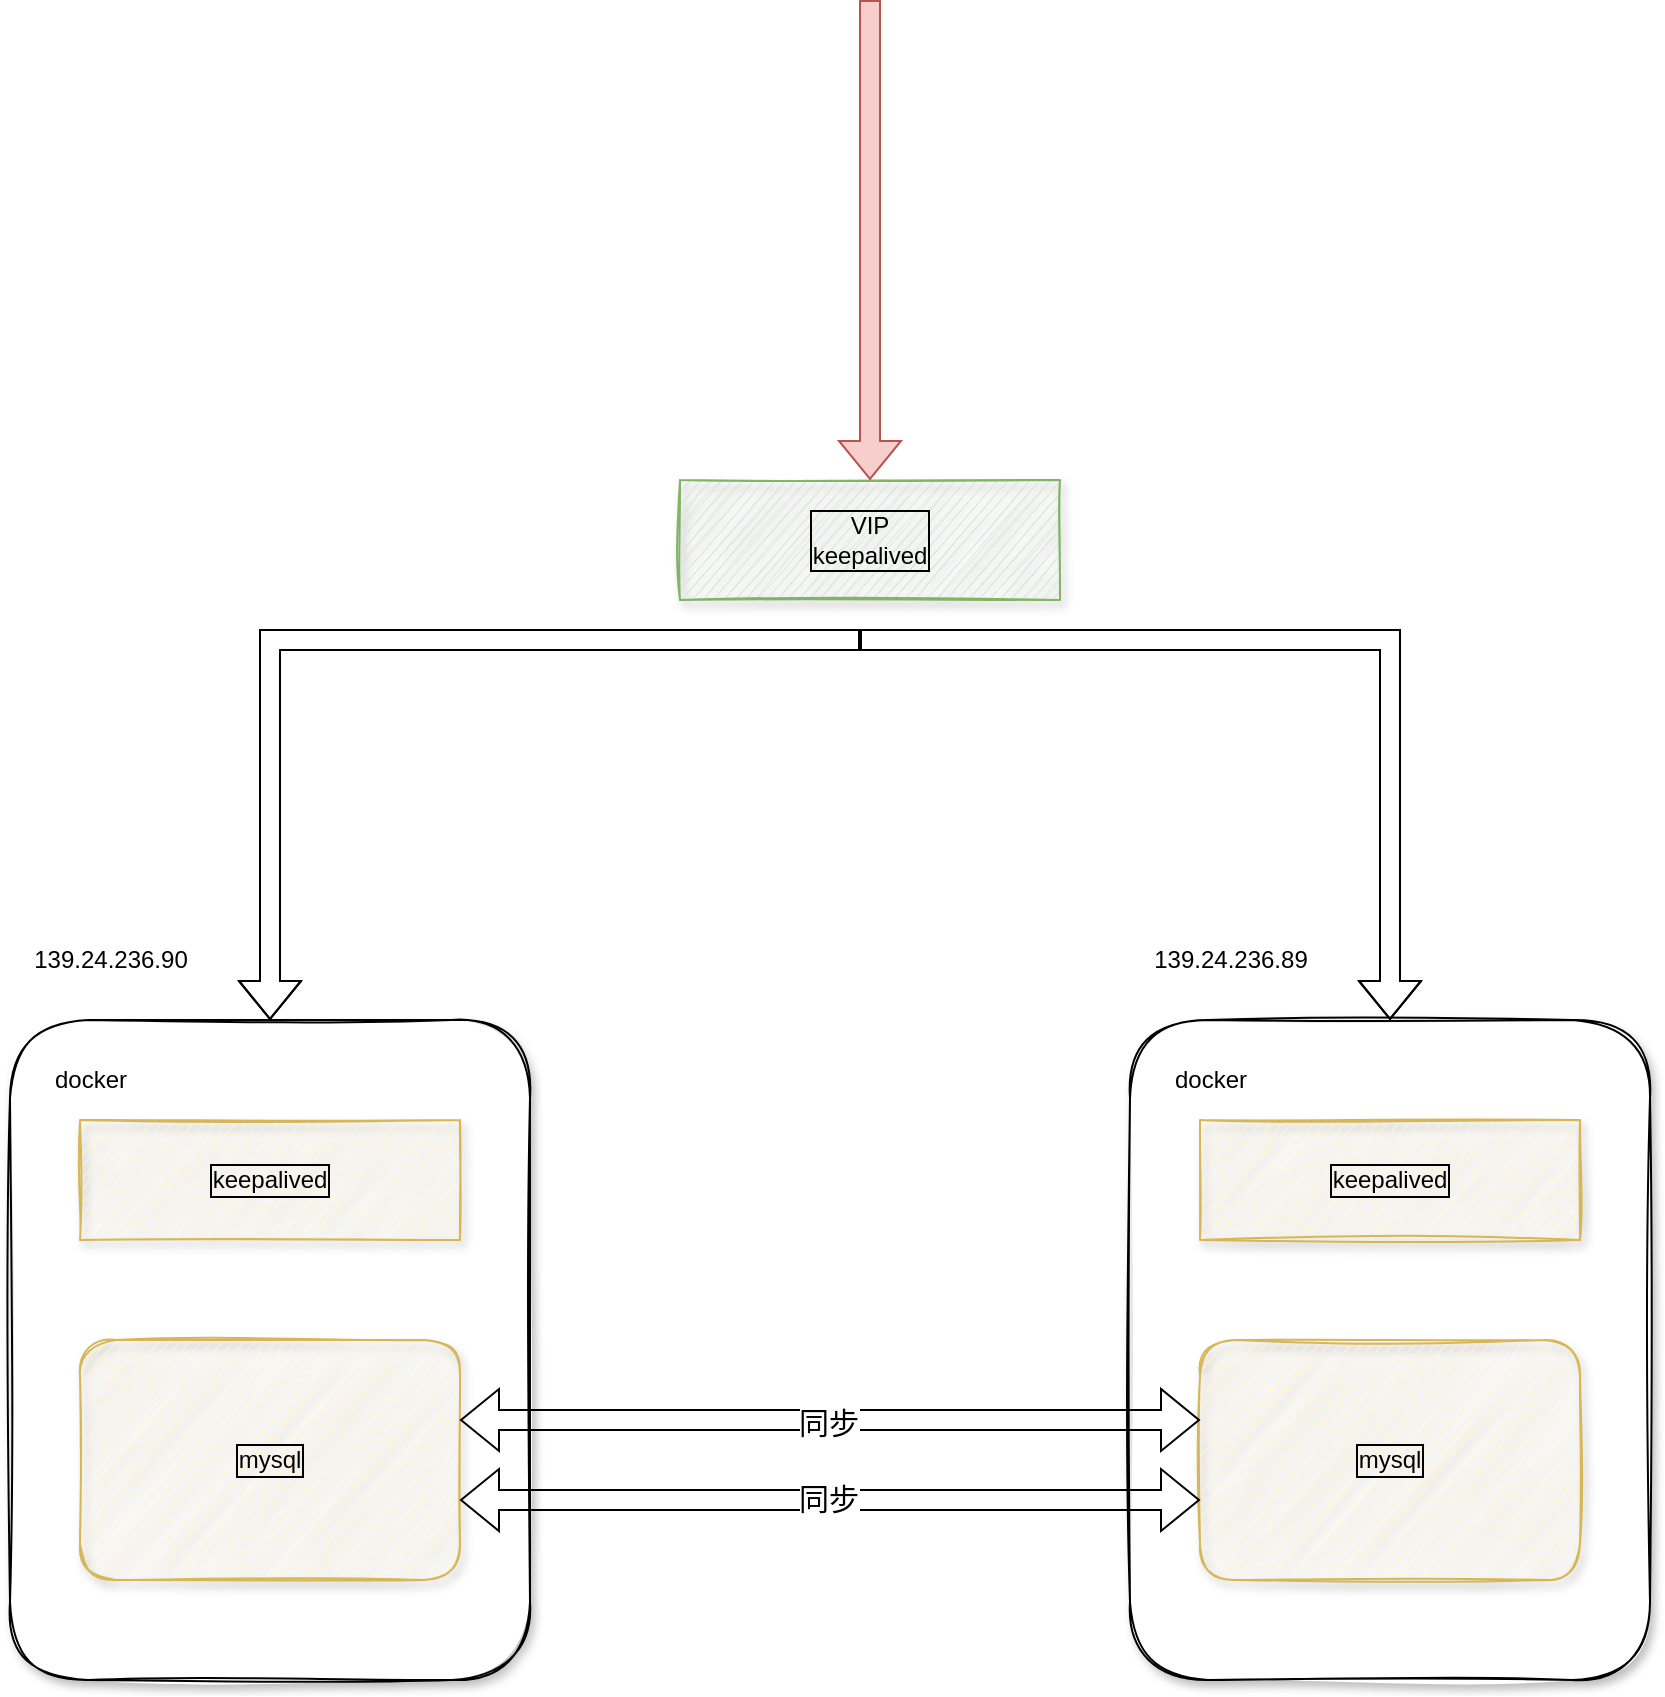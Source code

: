 <mxfile version="17.4.2" type="device"><diagram id="Cj1hGWnzrFqHpY5TKZFo" name="第 1 页"><mxGraphModel dx="1426" dy="972" grid="1" gridSize="10" guides="1" tooltips="1" connect="1" arrows="1" fold="1" page="1" pageScale="1" pageWidth="1920" pageHeight="1200" math="0" shadow="0"><root><mxCell id="0"/><mxCell id="1" parent="0"/><mxCell id="m24_jv_X1XPzIFhrranN-5" value="139.24.236.90" style="text;html=1;align=center;verticalAlign=middle;resizable=0;points=[];autosize=1;strokeColor=none;fillColor=none;rounded=0;shadow=0;labelBackgroundColor=none;" vertex="1" parent="1"><mxGeometry x="240" y="480" width="90" height="20" as="geometry"/></mxCell><mxCell id="m24_jv_X1XPzIFhrranN-7" value="" style="rounded=1;whiteSpace=wrap;html=1;shadow=1;glass=0;labelBackgroundColor=none;labelBorderColor=default;sketch=1;fillStyle=auto;" vertex="1" parent="1"><mxGeometry x="235" y="520" width="260" height="330" as="geometry"/></mxCell><mxCell id="m24_jv_X1XPzIFhrranN-8" value="mysql" style="rounded=1;whiteSpace=wrap;html=1;shadow=1;glass=0;labelBackgroundColor=none;labelBorderColor=default;sketch=1;fillStyle=auto;fillColor=#fff2cc;strokeColor=#d6b656;" vertex="1" parent="1"><mxGeometry x="270" y="680" width="190" height="120" as="geometry"/></mxCell><mxCell id="m24_jv_X1XPzIFhrranN-9" value="docker" style="text;html=1;align=center;verticalAlign=middle;resizable=0;points=[];autosize=1;strokeColor=none;fillColor=none;" vertex="1" parent="1"><mxGeometry x="250" y="540" width="50" height="20" as="geometry"/></mxCell><mxCell id="m24_jv_X1XPzIFhrranN-10" value="keepalived" style="rounded=0;whiteSpace=wrap;html=1;shadow=1;glass=0;labelBackgroundColor=none;labelBorderColor=default;sketch=1;fillStyle=auto;fillColor=#fff2cc;strokeColor=#d6b656;" vertex="1" parent="1"><mxGeometry x="270" y="570" width="190" height="60" as="geometry"/></mxCell><mxCell id="m24_jv_X1XPzIFhrranN-21" value="139.24.236.89" style="text;html=1;align=center;verticalAlign=middle;resizable=0;points=[];autosize=1;strokeColor=none;fillColor=none;rounded=0;shadow=0;labelBackgroundColor=none;" vertex="1" parent="1"><mxGeometry x="800" y="480" width="90" height="20" as="geometry"/></mxCell><mxCell id="m24_jv_X1XPzIFhrranN-22" value="" style="rounded=1;whiteSpace=wrap;html=1;shadow=1;glass=0;labelBackgroundColor=none;labelBorderColor=default;sketch=1;fillStyle=auto;" vertex="1" parent="1"><mxGeometry x="795" y="520" width="260" height="330" as="geometry"/></mxCell><mxCell id="m24_jv_X1XPzIFhrranN-24" value="docker" style="text;html=1;align=center;verticalAlign=middle;resizable=0;points=[];autosize=1;strokeColor=none;fillColor=none;" vertex="1" parent="1"><mxGeometry x="810" y="540" width="50" height="20" as="geometry"/></mxCell><mxCell id="m24_jv_X1XPzIFhrranN-29" value="mysql" style="rounded=1;whiteSpace=wrap;html=1;shadow=1;glass=0;labelBackgroundColor=none;labelBorderColor=default;sketch=1;fillStyle=auto;fillColor=#fff2cc;strokeColor=#d6b656;" vertex="1" parent="1"><mxGeometry x="830" y="680" width="190" height="120" as="geometry"/></mxCell><mxCell id="m24_jv_X1XPzIFhrranN-30" value="" style="shape=flexArrow;endArrow=classic;startArrow=classic;html=1;rounded=0;entryX=0;entryY=0.333;entryDx=0;entryDy=0;entryPerimeter=0;" edge="1" parent="1" target="m24_jv_X1XPzIFhrranN-29"><mxGeometry width="100" height="100" relative="1" as="geometry"><mxPoint x="460" y="720" as="sourcePoint"/><mxPoint x="560" y="620" as="targetPoint"/></mxGeometry></mxCell><mxCell id="m24_jv_X1XPzIFhrranN-32" value="同步" style="edgeLabel;html=1;align=center;verticalAlign=middle;resizable=0;points=[];fontSize=15;" vertex="1" connectable="0" parent="m24_jv_X1XPzIFhrranN-30"><mxGeometry x="-0.005" y="-1" relative="1" as="geometry"><mxPoint as="offset"/></mxGeometry></mxCell><mxCell id="m24_jv_X1XPzIFhrranN-31" value="" style="shape=flexArrow;endArrow=classic;startArrow=classic;html=1;rounded=0;entryX=0;entryY=0.333;entryDx=0;entryDy=0;entryPerimeter=0;" edge="1" parent="1"><mxGeometry width="100" height="100" relative="1" as="geometry"><mxPoint x="460" y="760.04" as="sourcePoint"/><mxPoint x="830" y="760" as="targetPoint"/></mxGeometry></mxCell><mxCell id="m24_jv_X1XPzIFhrranN-33" value="同步" style="edgeLabel;html=1;align=center;verticalAlign=middle;resizable=0;points=[];fontSize=15;" vertex="1" connectable="0" parent="m24_jv_X1XPzIFhrranN-31"><mxGeometry x="-0.005" y="1" relative="1" as="geometry"><mxPoint as="offset"/></mxGeometry></mxCell><mxCell id="m24_jv_X1XPzIFhrranN-34" value="keepalived" style="rounded=0;whiteSpace=wrap;html=1;shadow=1;glass=0;labelBackgroundColor=none;labelBorderColor=default;sketch=1;fillStyle=auto;fillColor=#fff2cc;strokeColor=#d6b656;" vertex="1" parent="1"><mxGeometry x="830" y="570" width="190" height="60" as="geometry"/></mxCell><mxCell id="m24_jv_X1XPzIFhrranN-35" value="VIP&lt;br&gt;keepalived" style="rounded=0;whiteSpace=wrap;html=1;shadow=1;glass=0;labelBackgroundColor=none;labelBorderColor=default;sketch=1;fillStyle=auto;fillColor=#d5e8d4;strokeColor=#82b366;" vertex="1" parent="1"><mxGeometry x="570" y="250" width="190" height="60" as="geometry"/></mxCell><mxCell id="m24_jv_X1XPzIFhrranN-36" value="" style="shape=flexArrow;endArrow=classic;html=1;rounded=0;fontSize=15;fillColor=#f8cecc;strokeColor=#b85450;" edge="1" parent="1" target="m24_jv_X1XPzIFhrranN-35"><mxGeometry width="50" height="50" relative="1" as="geometry"><mxPoint x="665" y="10" as="sourcePoint"/><mxPoint x="720" y="70" as="targetPoint"/></mxGeometry></mxCell><mxCell id="m24_jv_X1XPzIFhrranN-39" value="" style="shape=flexArrow;endArrow=classic;html=1;rounded=0;fontSize=15;entryX=0.5;entryY=0;entryDx=0;entryDy=0;" edge="1" parent="1" target="m24_jv_X1XPzIFhrranN-7"><mxGeometry width="50" height="50" relative="1" as="geometry"><mxPoint x="660" y="330" as="sourcePoint"/><mxPoint x="710" y="260" as="targetPoint"/><Array as="points"><mxPoint x="365" y="330"/></Array></mxGeometry></mxCell><mxCell id="m24_jv_X1XPzIFhrranN-40" value="" style="shape=flexArrow;endArrow=classic;html=1;rounded=0;fontSize=15;entryX=0.5;entryY=0;entryDx=0;entryDy=0;" edge="1" parent="1" target="m24_jv_X1XPzIFhrranN-22"><mxGeometry width="50" height="50" relative="1" as="geometry"><mxPoint x="660" y="330" as="sourcePoint"/><mxPoint x="710" y="280" as="targetPoint"/><Array as="points"><mxPoint x="925" y="330"/></Array></mxGeometry></mxCell></root></mxGraphModel></diagram></mxfile>